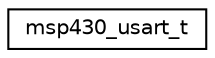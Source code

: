 digraph "Graphical Class Hierarchy"
{
 // LATEX_PDF_SIZE
  edge [fontname="Helvetica",fontsize="10",labelfontname="Helvetica",labelfontsize="10"];
  node [fontname="Helvetica",fontsize="10",shape=record];
  rankdir="LR";
  Node0 [label="msp430_usart_t",height=0.2,width=0.4,color="black", fillcolor="white", style="filled",URL="$structmsp430__usart__t.html",tooltip="USART (UART, SPI and I2C) Registers."];
}
